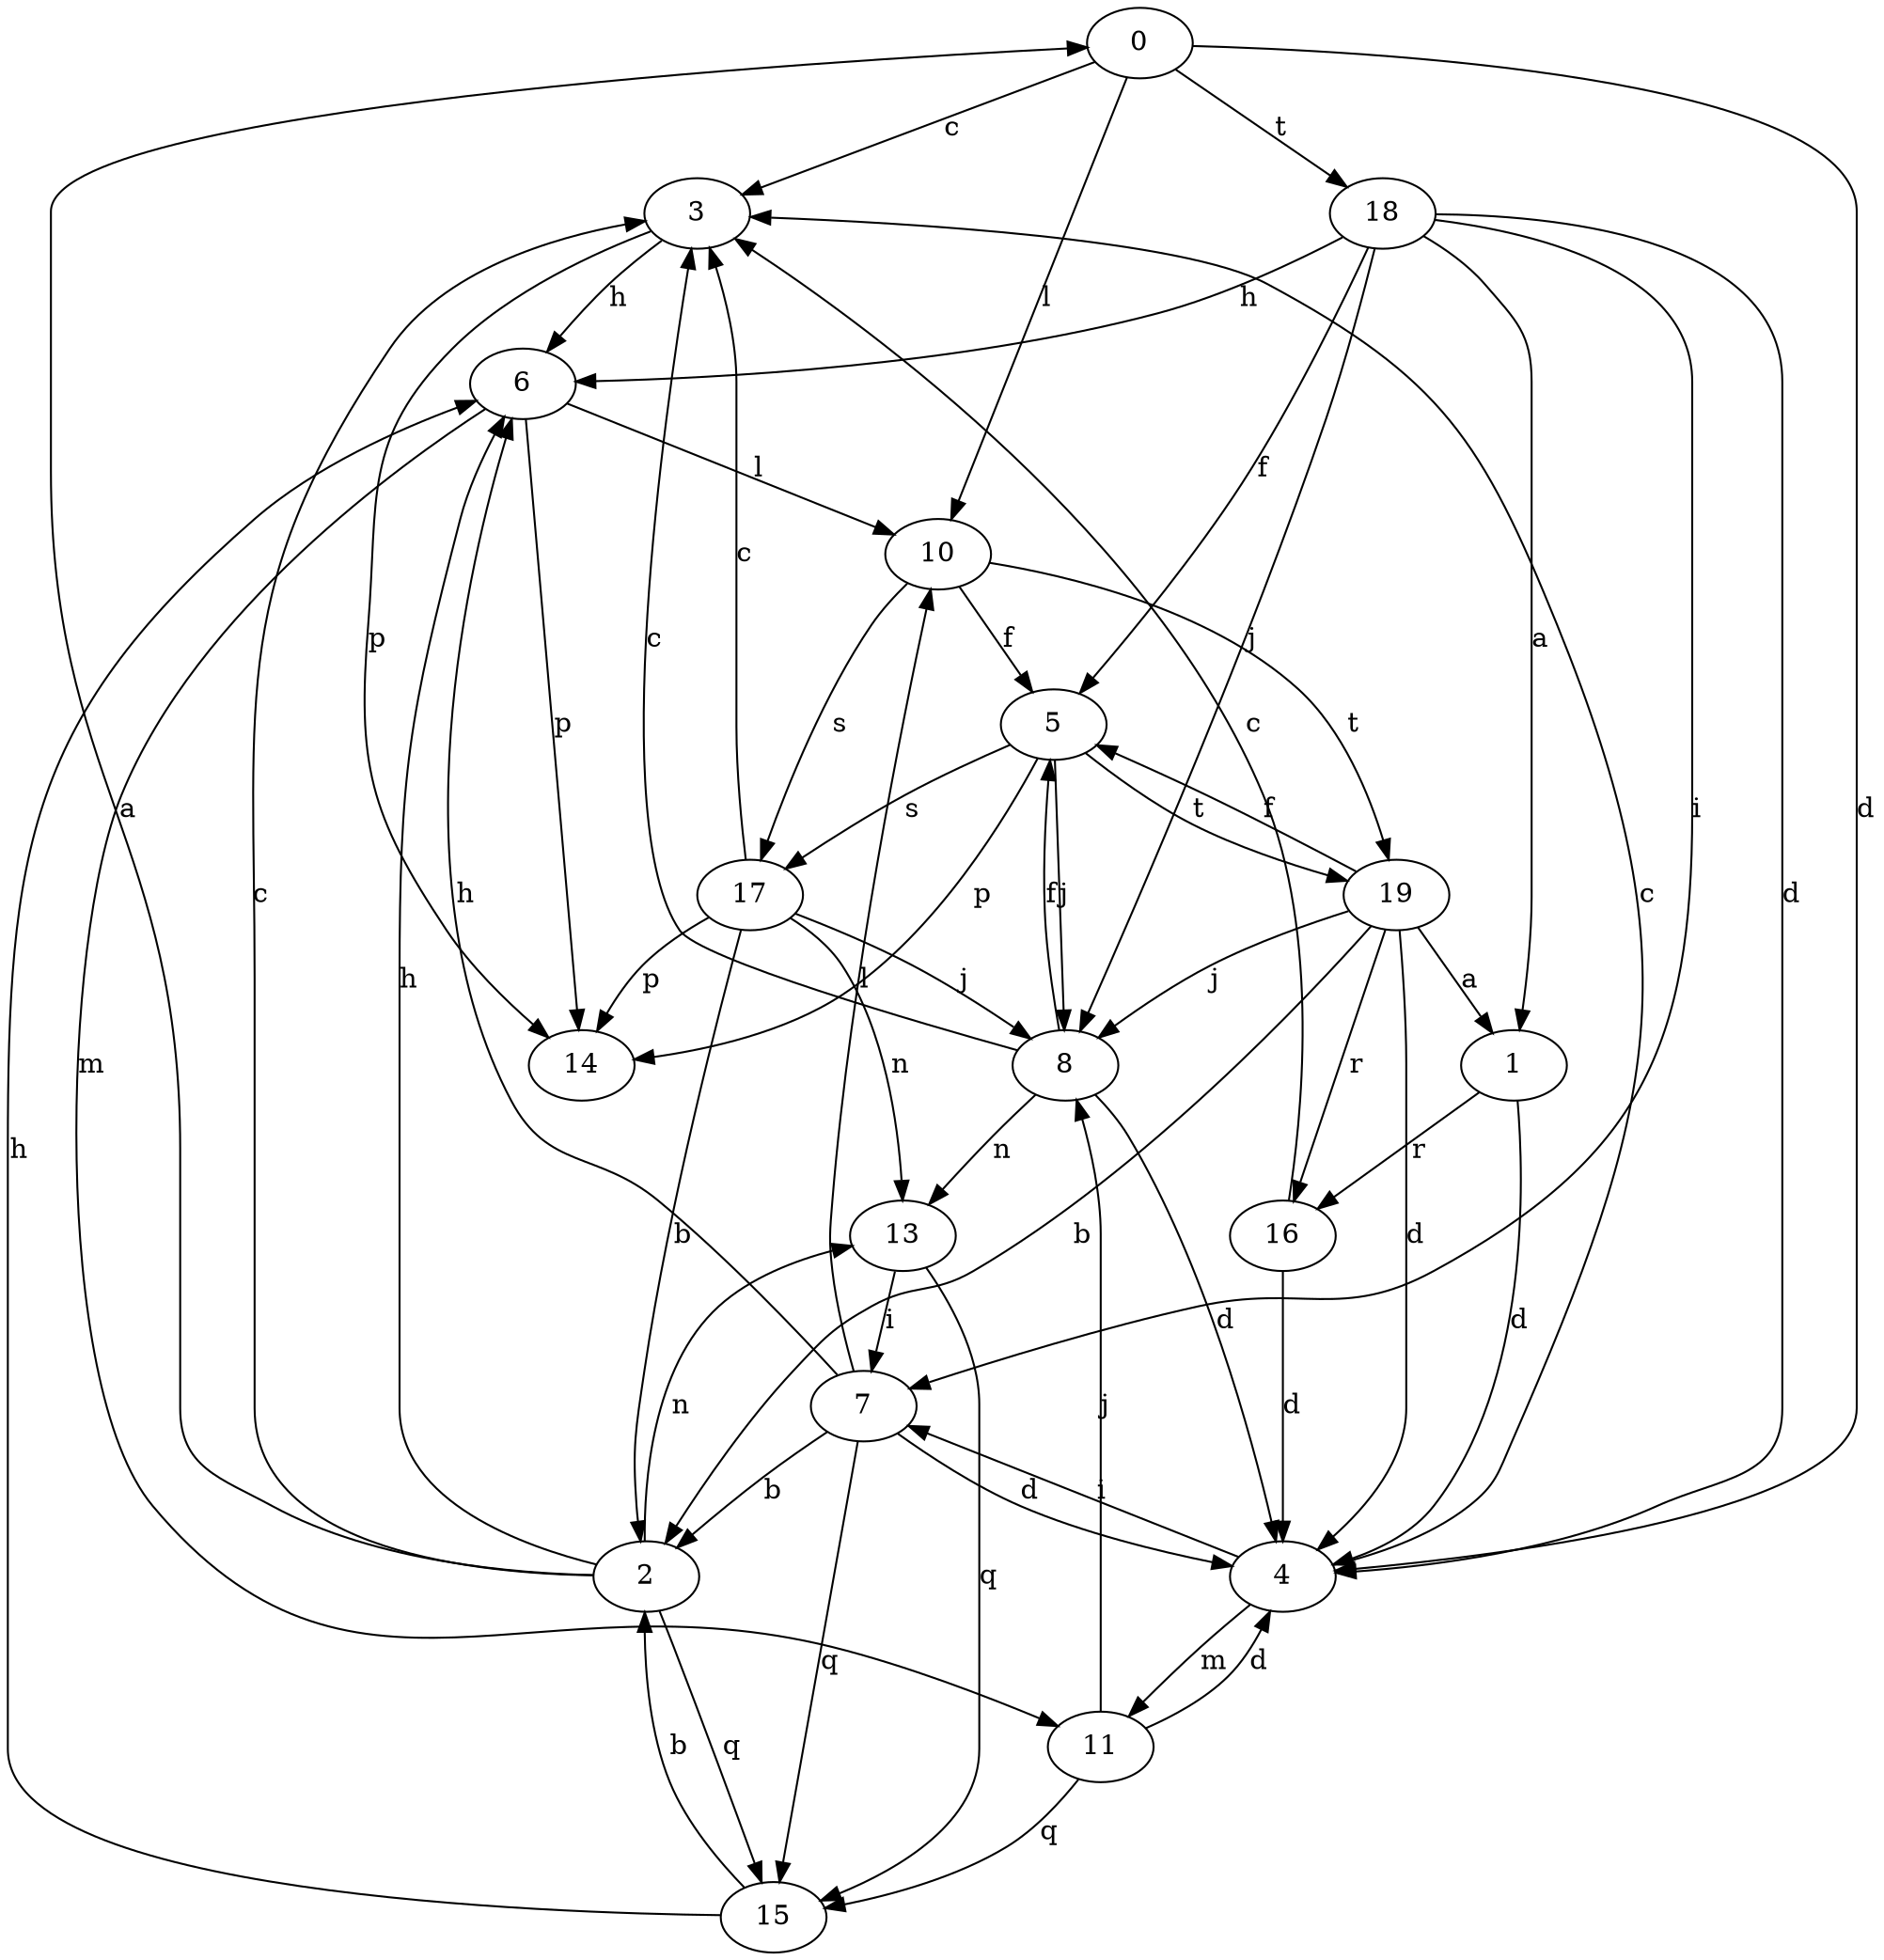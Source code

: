 strict digraph  {
0;
1;
2;
3;
4;
5;
6;
7;
8;
10;
11;
13;
14;
15;
16;
17;
18;
19;
0 -> 3  [label=c];
0 -> 4  [label=d];
0 -> 10  [label=l];
0 -> 18  [label=t];
1 -> 4  [label=d];
1 -> 16  [label=r];
2 -> 0  [label=a];
2 -> 3  [label=c];
2 -> 6  [label=h];
2 -> 13  [label=n];
2 -> 15  [label=q];
3 -> 6  [label=h];
3 -> 14  [label=p];
4 -> 3  [label=c];
4 -> 7  [label=i];
4 -> 11  [label=m];
5 -> 8  [label=j];
5 -> 14  [label=p];
5 -> 17  [label=s];
5 -> 19  [label=t];
6 -> 10  [label=l];
6 -> 11  [label=m];
6 -> 14  [label=p];
7 -> 2  [label=b];
7 -> 4  [label=d];
7 -> 6  [label=h];
7 -> 10  [label=l];
7 -> 15  [label=q];
8 -> 3  [label=c];
8 -> 4  [label=d];
8 -> 5  [label=f];
8 -> 13  [label=n];
10 -> 5  [label=f];
10 -> 17  [label=s];
10 -> 19  [label=t];
11 -> 4  [label=d];
11 -> 8  [label=j];
11 -> 15  [label=q];
13 -> 7  [label=i];
13 -> 15  [label=q];
15 -> 2  [label=b];
15 -> 6  [label=h];
16 -> 3  [label=c];
16 -> 4  [label=d];
17 -> 2  [label=b];
17 -> 3  [label=c];
17 -> 8  [label=j];
17 -> 13  [label=n];
17 -> 14  [label=p];
18 -> 1  [label=a];
18 -> 4  [label=d];
18 -> 5  [label=f];
18 -> 6  [label=h];
18 -> 7  [label=i];
18 -> 8  [label=j];
19 -> 1  [label=a];
19 -> 2  [label=b];
19 -> 4  [label=d];
19 -> 5  [label=f];
19 -> 8  [label=j];
19 -> 16  [label=r];
}
